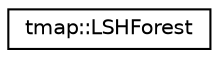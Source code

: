 digraph "Graphical Class Hierarchy"
{
  edge [fontname="Helvetica",fontsize="10",labelfontname="Helvetica",labelfontsize="10"];
  node [fontname="Helvetica",fontsize="10",shape=record];
  rankdir="LR";
  Node0 [label="tmap::LSHForest",height=0.2,width=0.4,color="black", fillcolor="white", style="filled",URL="$classtmap_1_1LSHForest.html",tooltip="Provides locality sensitive hashing forest functionalities. "];
}
